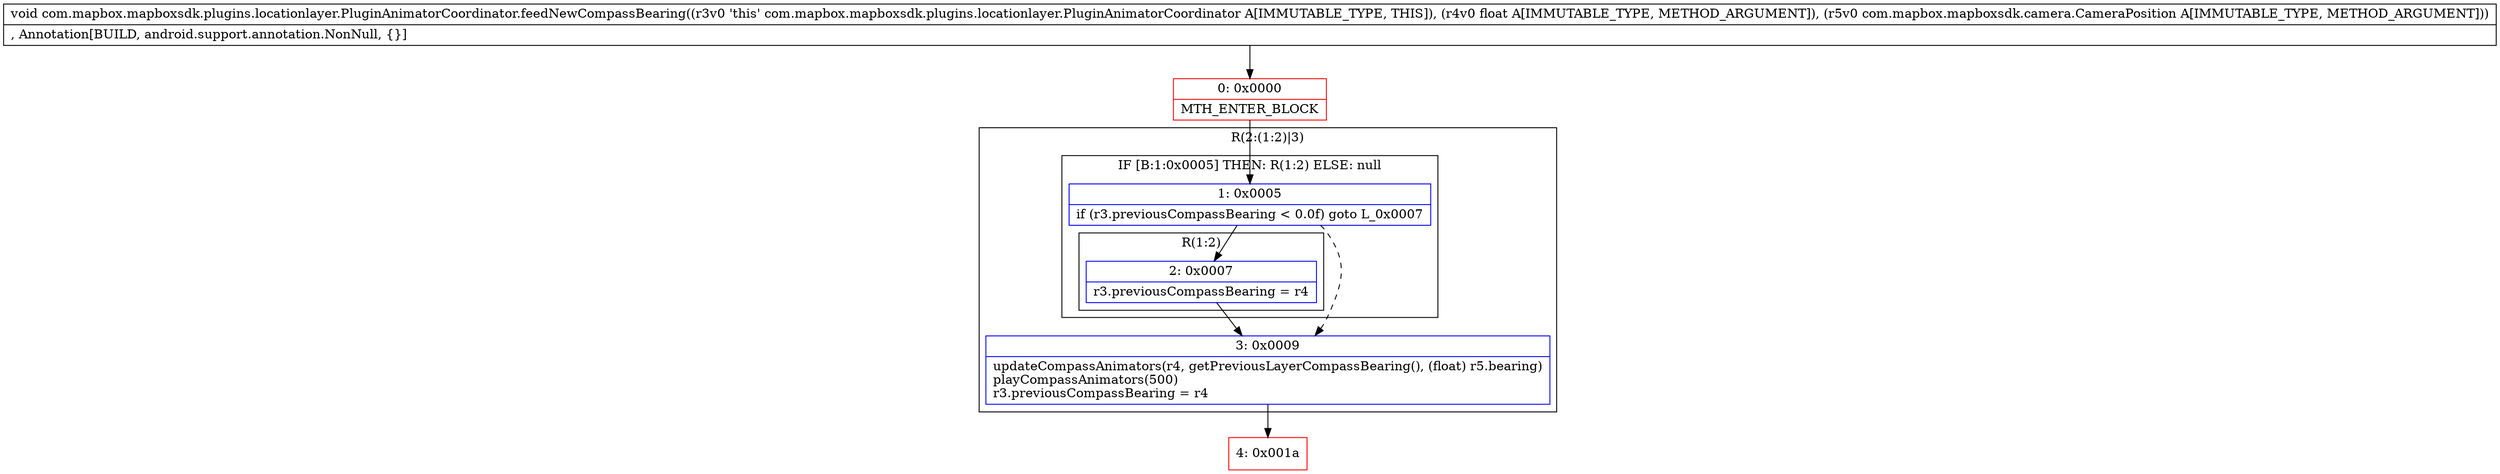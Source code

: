 digraph "CFG forcom.mapbox.mapboxsdk.plugins.locationlayer.PluginAnimatorCoordinator.feedNewCompassBearing(FLcom\/mapbox\/mapboxsdk\/camera\/CameraPosition;)V" {
subgraph cluster_Region_1712528636 {
label = "R(2:(1:2)|3)";
node [shape=record,color=blue];
subgraph cluster_IfRegion_603387174 {
label = "IF [B:1:0x0005] THEN: R(1:2) ELSE: null";
node [shape=record,color=blue];
Node_1 [shape=record,label="{1\:\ 0x0005|if (r3.previousCompassBearing \< 0.0f) goto L_0x0007\l}"];
subgraph cluster_Region_1441963965 {
label = "R(1:2)";
node [shape=record,color=blue];
Node_2 [shape=record,label="{2\:\ 0x0007|r3.previousCompassBearing = r4\l}"];
}
}
Node_3 [shape=record,label="{3\:\ 0x0009|updateCompassAnimators(r4, getPreviousLayerCompassBearing(), (float) r5.bearing)\lplayCompassAnimators(500)\lr3.previousCompassBearing = r4\l}"];
}
Node_0 [shape=record,color=red,label="{0\:\ 0x0000|MTH_ENTER_BLOCK\l}"];
Node_4 [shape=record,color=red,label="{4\:\ 0x001a}"];
MethodNode[shape=record,label="{void com.mapbox.mapboxsdk.plugins.locationlayer.PluginAnimatorCoordinator.feedNewCompassBearing((r3v0 'this' com.mapbox.mapboxsdk.plugins.locationlayer.PluginAnimatorCoordinator A[IMMUTABLE_TYPE, THIS]), (r4v0 float A[IMMUTABLE_TYPE, METHOD_ARGUMENT]), (r5v0 com.mapbox.mapboxsdk.camera.CameraPosition A[IMMUTABLE_TYPE, METHOD_ARGUMENT]))  | , Annotation[BUILD, android.support.annotation.NonNull, \{\}]\l}"];
MethodNode -> Node_0;
Node_1 -> Node_2;
Node_1 -> Node_3[style=dashed];
Node_2 -> Node_3;
Node_3 -> Node_4;
Node_0 -> Node_1;
}

